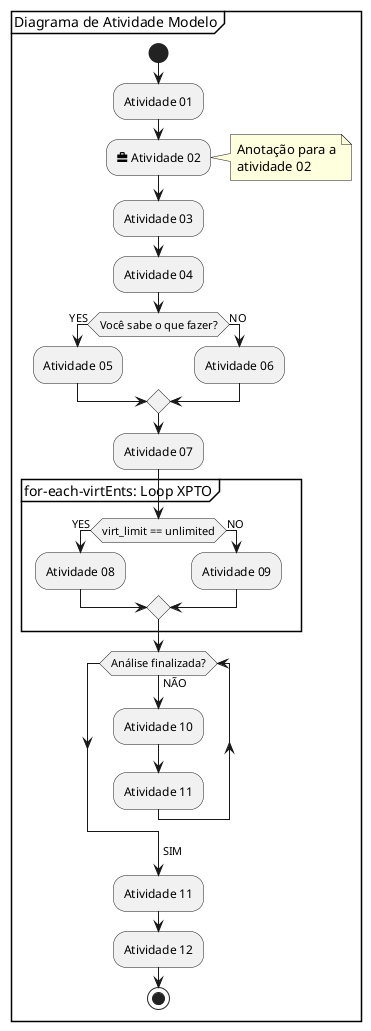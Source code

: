 ‘
' Veja o modelo de diagrama de atividade em: https://plantuml.com/openiconic
‘
@startuml DiagramaAtividadesPlantUMLModelo

partition "Diagrama de Atividade Modelo" {
    start
        :Atividade 01;
        :<size:15><&briefcase></size> Atividade 02;
        note right
            Anotação para a
            atividade 02
        end note

        :Atividade 03;
        :Atividade 04;

        if (Você sabe o que fazer?) then
            -> YES;
            :Atividade 05;
        else
            -> NO;
            :Atividade 06;
        endif
            :Atividade 07;

           partition for-each-virtEnts: Loop XPTO {
               if (virt_limit == unlimited) then
                   -> YES;
                   :Atividade 08;
               else
                   -> NO;
                   :Atividade 09;
               endif
           }

           while (Análise finalizada?)
                -> NÃO;
                :Atividade 10;
                :Atividade 11;
            endwhile
                -> SIM;

           :Atividade 11;
           :Atividade 12;

    stop
}
@enduml
